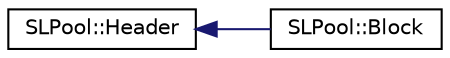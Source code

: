digraph "Representação gráfica da hiearquia da classe"
{
  edge [fontname="Helvetica",fontsize="10",labelfontname="Helvetica",labelfontsize="10"];
  node [fontname="Helvetica",fontsize="10",shape=record];
  rankdir="LR";
  Node0 [label="SLPool::Header",height=0.2,width=0.4,color="black", fillcolor="white", style="filled",URL="$d7/d53/structSLPool_1_1Header.html"];
  Node0 -> Node1 [dir="back",color="midnightblue",fontsize="10",style="solid",fontname="Helvetica"];
  Node1 [label="SLPool::Block",height=0.2,width=0.4,color="black", fillcolor="white", style="filled",URL="$d7/de1/structSLPool_1_1Block.html"];
}
